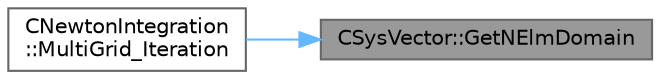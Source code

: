digraph "CSysVector::GetNElmDomain"
{
 // LATEX_PDF_SIZE
  bgcolor="transparent";
  edge [fontname=Helvetica,fontsize=10,labelfontname=Helvetica,labelfontsize=10];
  node [fontname=Helvetica,fontsize=10,shape=box,height=0.2,width=0.4];
  rankdir="RL";
  Node1 [id="Node000001",label="CSysVector::GetNElmDomain",height=0.2,width=0.4,color="gray40", fillcolor="grey60", style="filled", fontcolor="black",tooltip="return the number of local elements in the CSysVector without ghost cells"];
  Node1 -> Node2 [id="edge1_Node000001_Node000002",dir="back",color="steelblue1",style="solid",tooltip=" "];
  Node2 [id="Node000002",label="CNewtonIntegration\l::MultiGrid_Iteration",height=0.2,width=0.4,color="grey40", fillcolor="white", style="filled",URL="$classCNewtonIntegration.html#a6ab239b0f89da6ee07869b0a192f316d",tooltip="This class overrides this method to make it a drop-in replacement for CMultigridIntegration."];
}
